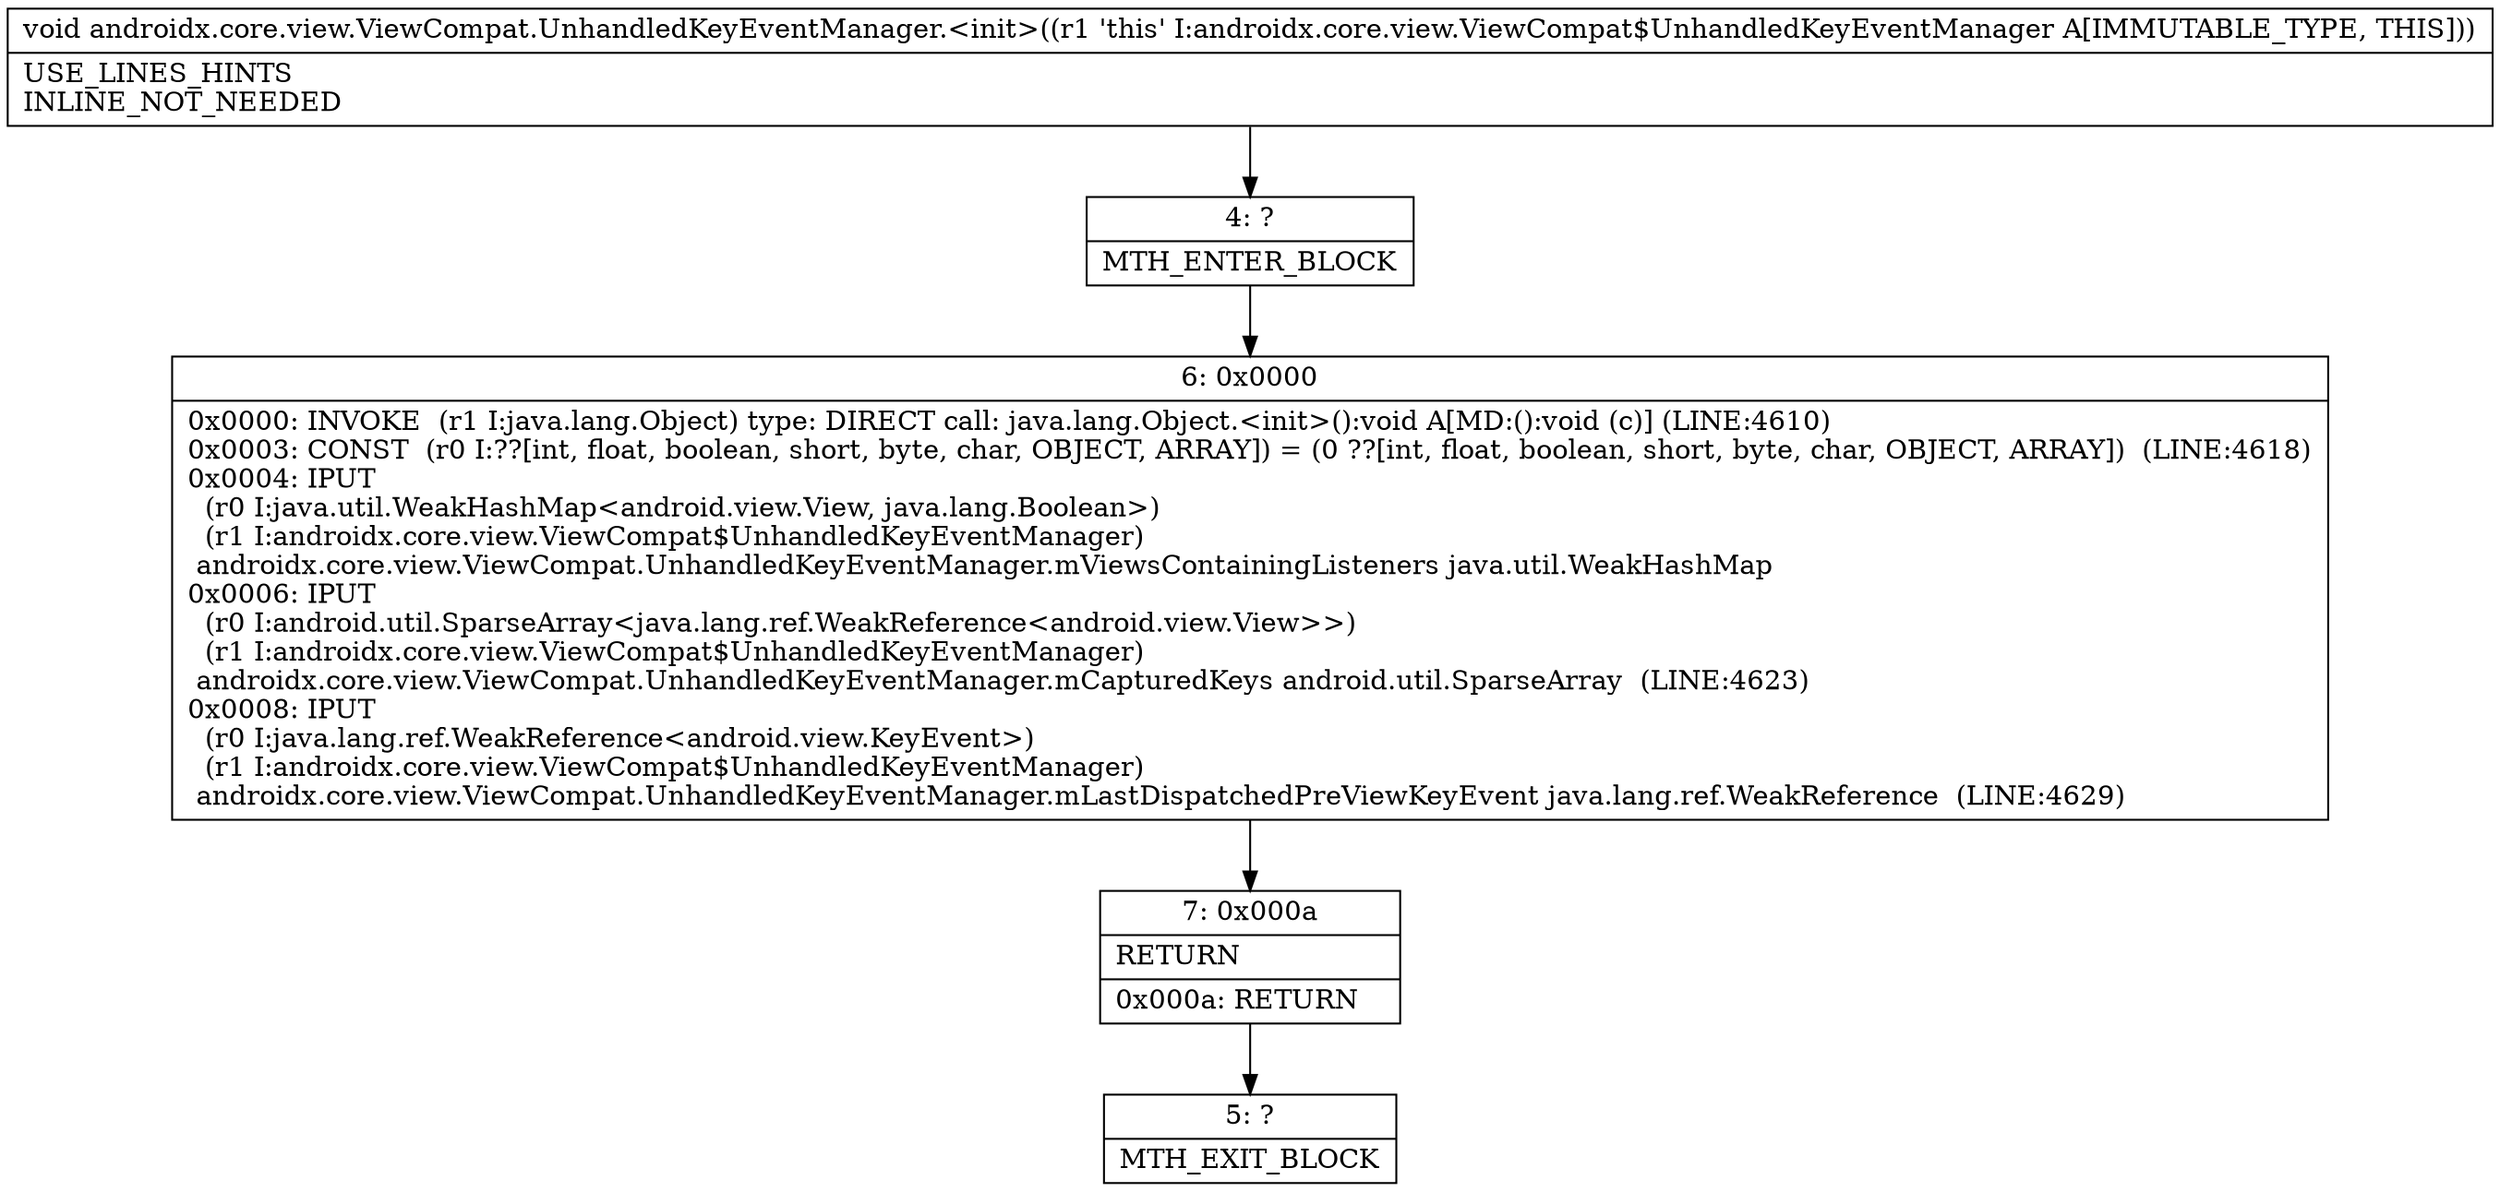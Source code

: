 digraph "CFG forandroidx.core.view.ViewCompat.UnhandledKeyEventManager.\<init\>()V" {
Node_4 [shape=record,label="{4\:\ ?|MTH_ENTER_BLOCK\l}"];
Node_6 [shape=record,label="{6\:\ 0x0000|0x0000: INVOKE  (r1 I:java.lang.Object) type: DIRECT call: java.lang.Object.\<init\>():void A[MD:():void (c)] (LINE:4610)\l0x0003: CONST  (r0 I:??[int, float, boolean, short, byte, char, OBJECT, ARRAY]) = (0 ??[int, float, boolean, short, byte, char, OBJECT, ARRAY])  (LINE:4618)\l0x0004: IPUT  \l  (r0 I:java.util.WeakHashMap\<android.view.View, java.lang.Boolean\>)\l  (r1 I:androidx.core.view.ViewCompat$UnhandledKeyEventManager)\l androidx.core.view.ViewCompat.UnhandledKeyEventManager.mViewsContainingListeners java.util.WeakHashMap \l0x0006: IPUT  \l  (r0 I:android.util.SparseArray\<java.lang.ref.WeakReference\<android.view.View\>\>)\l  (r1 I:androidx.core.view.ViewCompat$UnhandledKeyEventManager)\l androidx.core.view.ViewCompat.UnhandledKeyEventManager.mCapturedKeys android.util.SparseArray  (LINE:4623)\l0x0008: IPUT  \l  (r0 I:java.lang.ref.WeakReference\<android.view.KeyEvent\>)\l  (r1 I:androidx.core.view.ViewCompat$UnhandledKeyEventManager)\l androidx.core.view.ViewCompat.UnhandledKeyEventManager.mLastDispatchedPreViewKeyEvent java.lang.ref.WeakReference  (LINE:4629)\l}"];
Node_7 [shape=record,label="{7\:\ 0x000a|RETURN\l|0x000a: RETURN   \l}"];
Node_5 [shape=record,label="{5\:\ ?|MTH_EXIT_BLOCK\l}"];
MethodNode[shape=record,label="{void androidx.core.view.ViewCompat.UnhandledKeyEventManager.\<init\>((r1 'this' I:androidx.core.view.ViewCompat$UnhandledKeyEventManager A[IMMUTABLE_TYPE, THIS]))  | USE_LINES_HINTS\lINLINE_NOT_NEEDED\l}"];
MethodNode -> Node_4;Node_4 -> Node_6;
Node_6 -> Node_7;
Node_7 -> Node_5;
}

